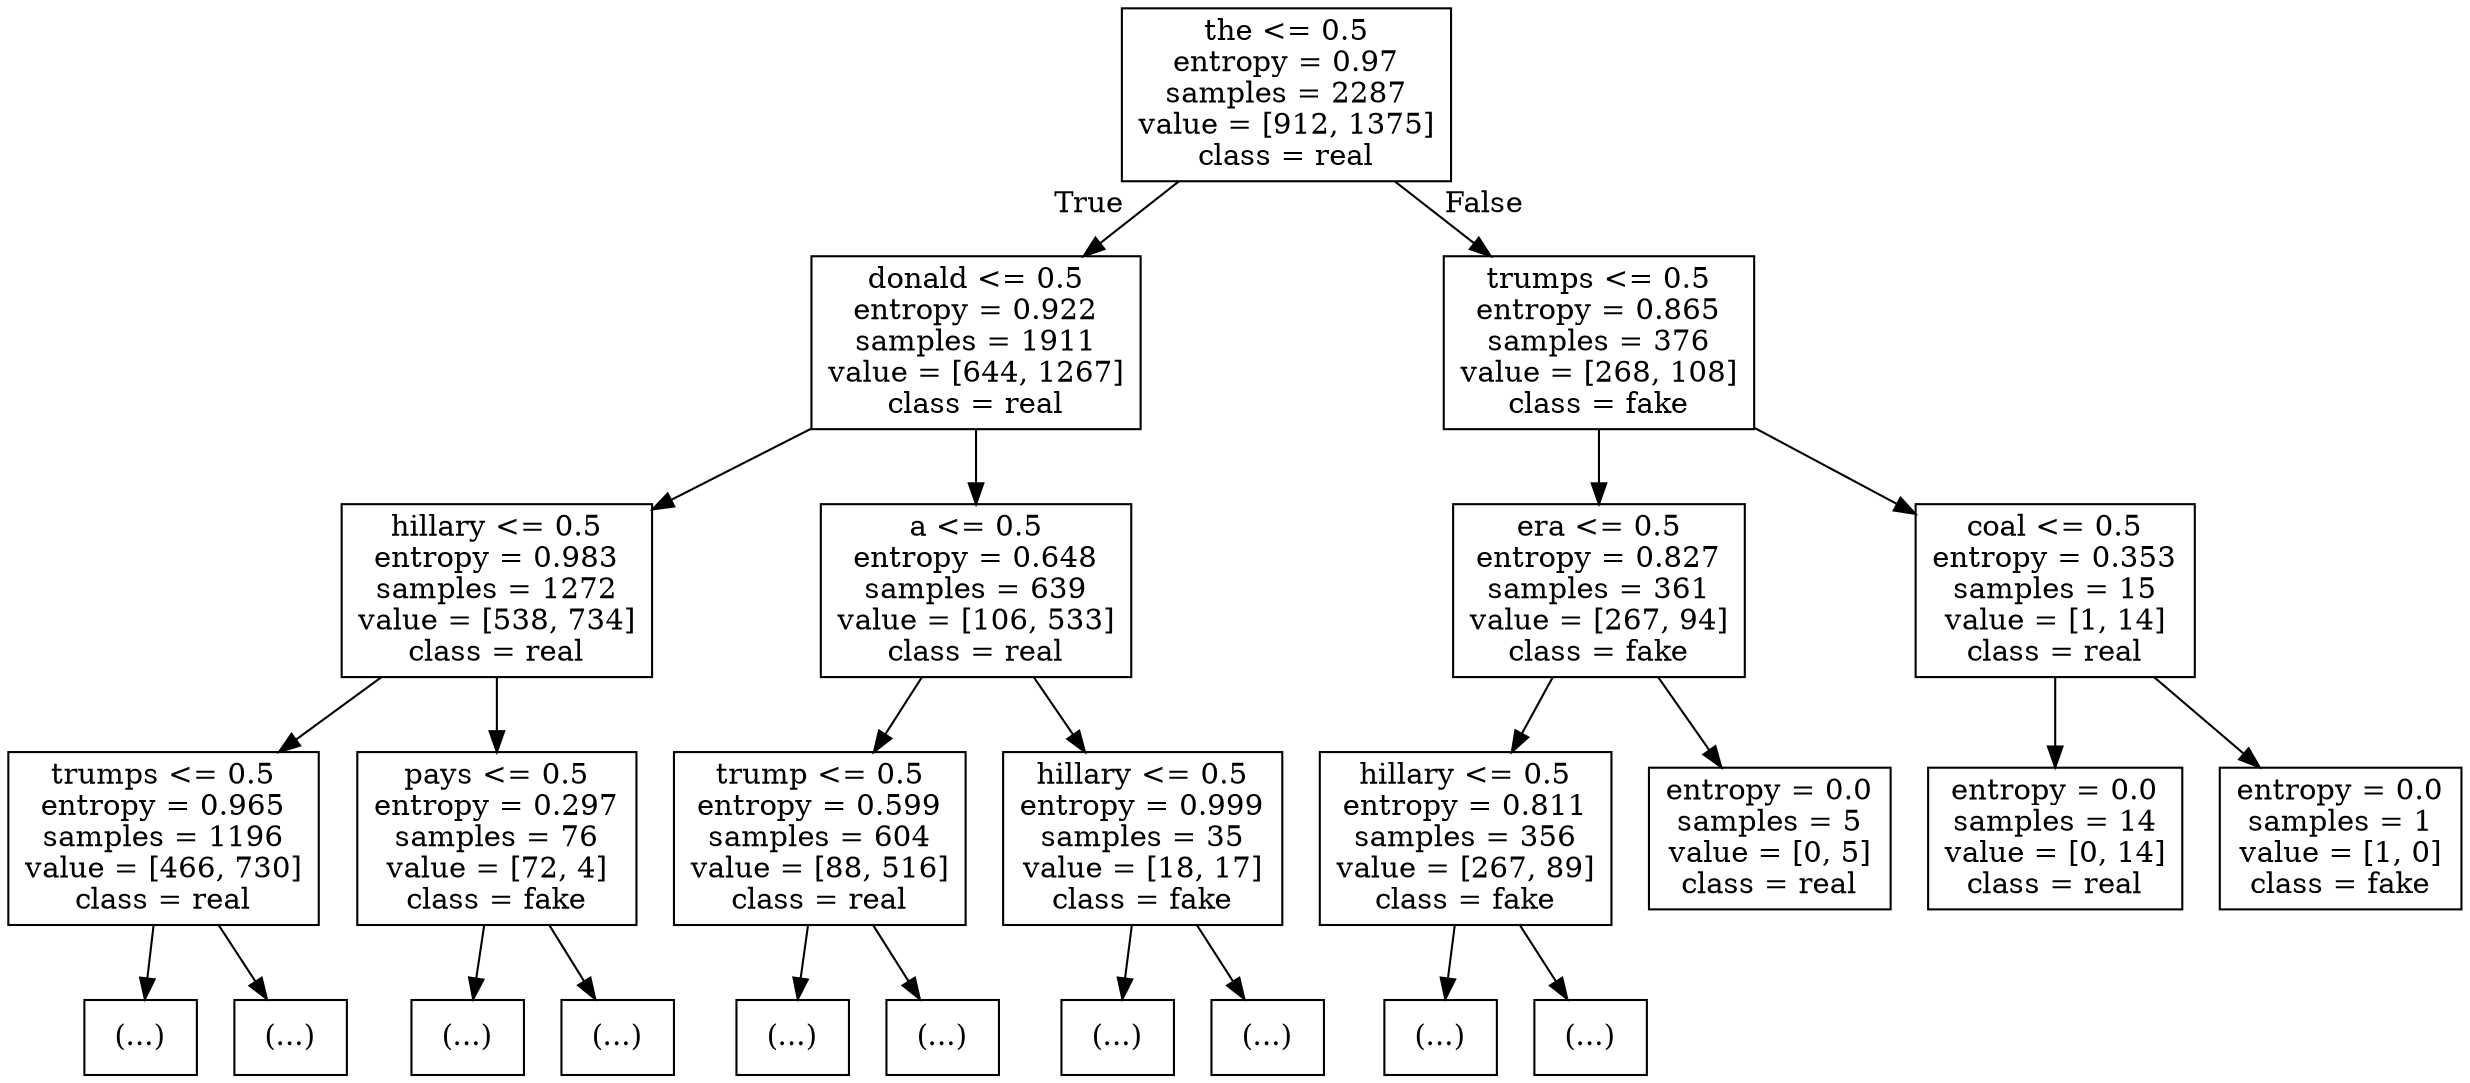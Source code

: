 digraph Tree {
node [shape=box] ;
0 [label="the <= 0.5\nentropy = 0.97\nsamples = 2287\nvalue = [912, 1375]\nclass = real"] ;
1 [label="donald <= 0.5\nentropy = 0.922\nsamples = 1911\nvalue = [644, 1267]\nclass = real"] ;
0 -> 1 [labeldistance=2.5, labelangle=45, headlabel="True"] ;
2 [label="hillary <= 0.5\nentropy = 0.983\nsamples = 1272\nvalue = [538, 734]\nclass = real"] ;
1 -> 2 ;
3 [label="trumps <= 0.5\nentropy = 0.965\nsamples = 1196\nvalue = [466, 730]\nclass = real"] ;
2 -> 3 ;
4 [label="(...)"] ;
3 -> 4 ;
451 [label="(...)"] ;
3 -> 451 ;
456 [label="pays <= 0.5\nentropy = 0.297\nsamples = 76\nvalue = [72, 4]\nclass = fake"] ;
2 -> 456 ;
457 [label="(...)"] ;
456 -> 457 ;
468 [label="(...)"] ;
456 -> 468 ;
469 [label="a <= 0.5\nentropy = 0.648\nsamples = 639\nvalue = [106, 533]\nclass = real"] ;
1 -> 469 ;
470 [label="trump <= 0.5\nentropy = 0.599\nsamples = 604\nvalue = [88, 516]\nclass = real"] ;
469 -> 470 ;
471 [label="(...)"] ;
470 -> 471 ;
472 [label="(...)"] ;
470 -> 472 ;
595 [label="hillary <= 0.5\nentropy = 0.999\nsamples = 35\nvalue = [18, 17]\nclass = fake"] ;
469 -> 595 ;
596 [label="(...)"] ;
595 -> 596 ;
615 [label="(...)"] ;
595 -> 615 ;
616 [label="trumps <= 0.5\nentropy = 0.865\nsamples = 376\nvalue = [268, 108]\nclass = fake"] ;
0 -> 616 [labeldistance=2.5, labelangle=-45, headlabel="False"] ;
617 [label="era <= 0.5\nentropy = 0.827\nsamples = 361\nvalue = [267, 94]\nclass = fake"] ;
616 -> 617 ;
618 [label="hillary <= 0.5\nentropy = 0.811\nsamples = 356\nvalue = [267, 89]\nclass = fake"] ;
617 -> 618 ;
619 [label="(...)"] ;
618 -> 619 ;
776 [label="(...)"] ;
618 -> 776 ;
777 [label="entropy = 0.0\nsamples = 5\nvalue = [0, 5]\nclass = real"] ;
617 -> 777 ;
778 [label="coal <= 0.5\nentropy = 0.353\nsamples = 15\nvalue = [1, 14]\nclass = real"] ;
616 -> 778 ;
779 [label="entropy = 0.0\nsamples = 14\nvalue = [0, 14]\nclass = real"] ;
778 -> 779 ;
780 [label="entropy = 0.0\nsamples = 1\nvalue = [1, 0]\nclass = fake"] ;
778 -> 780 ;
}